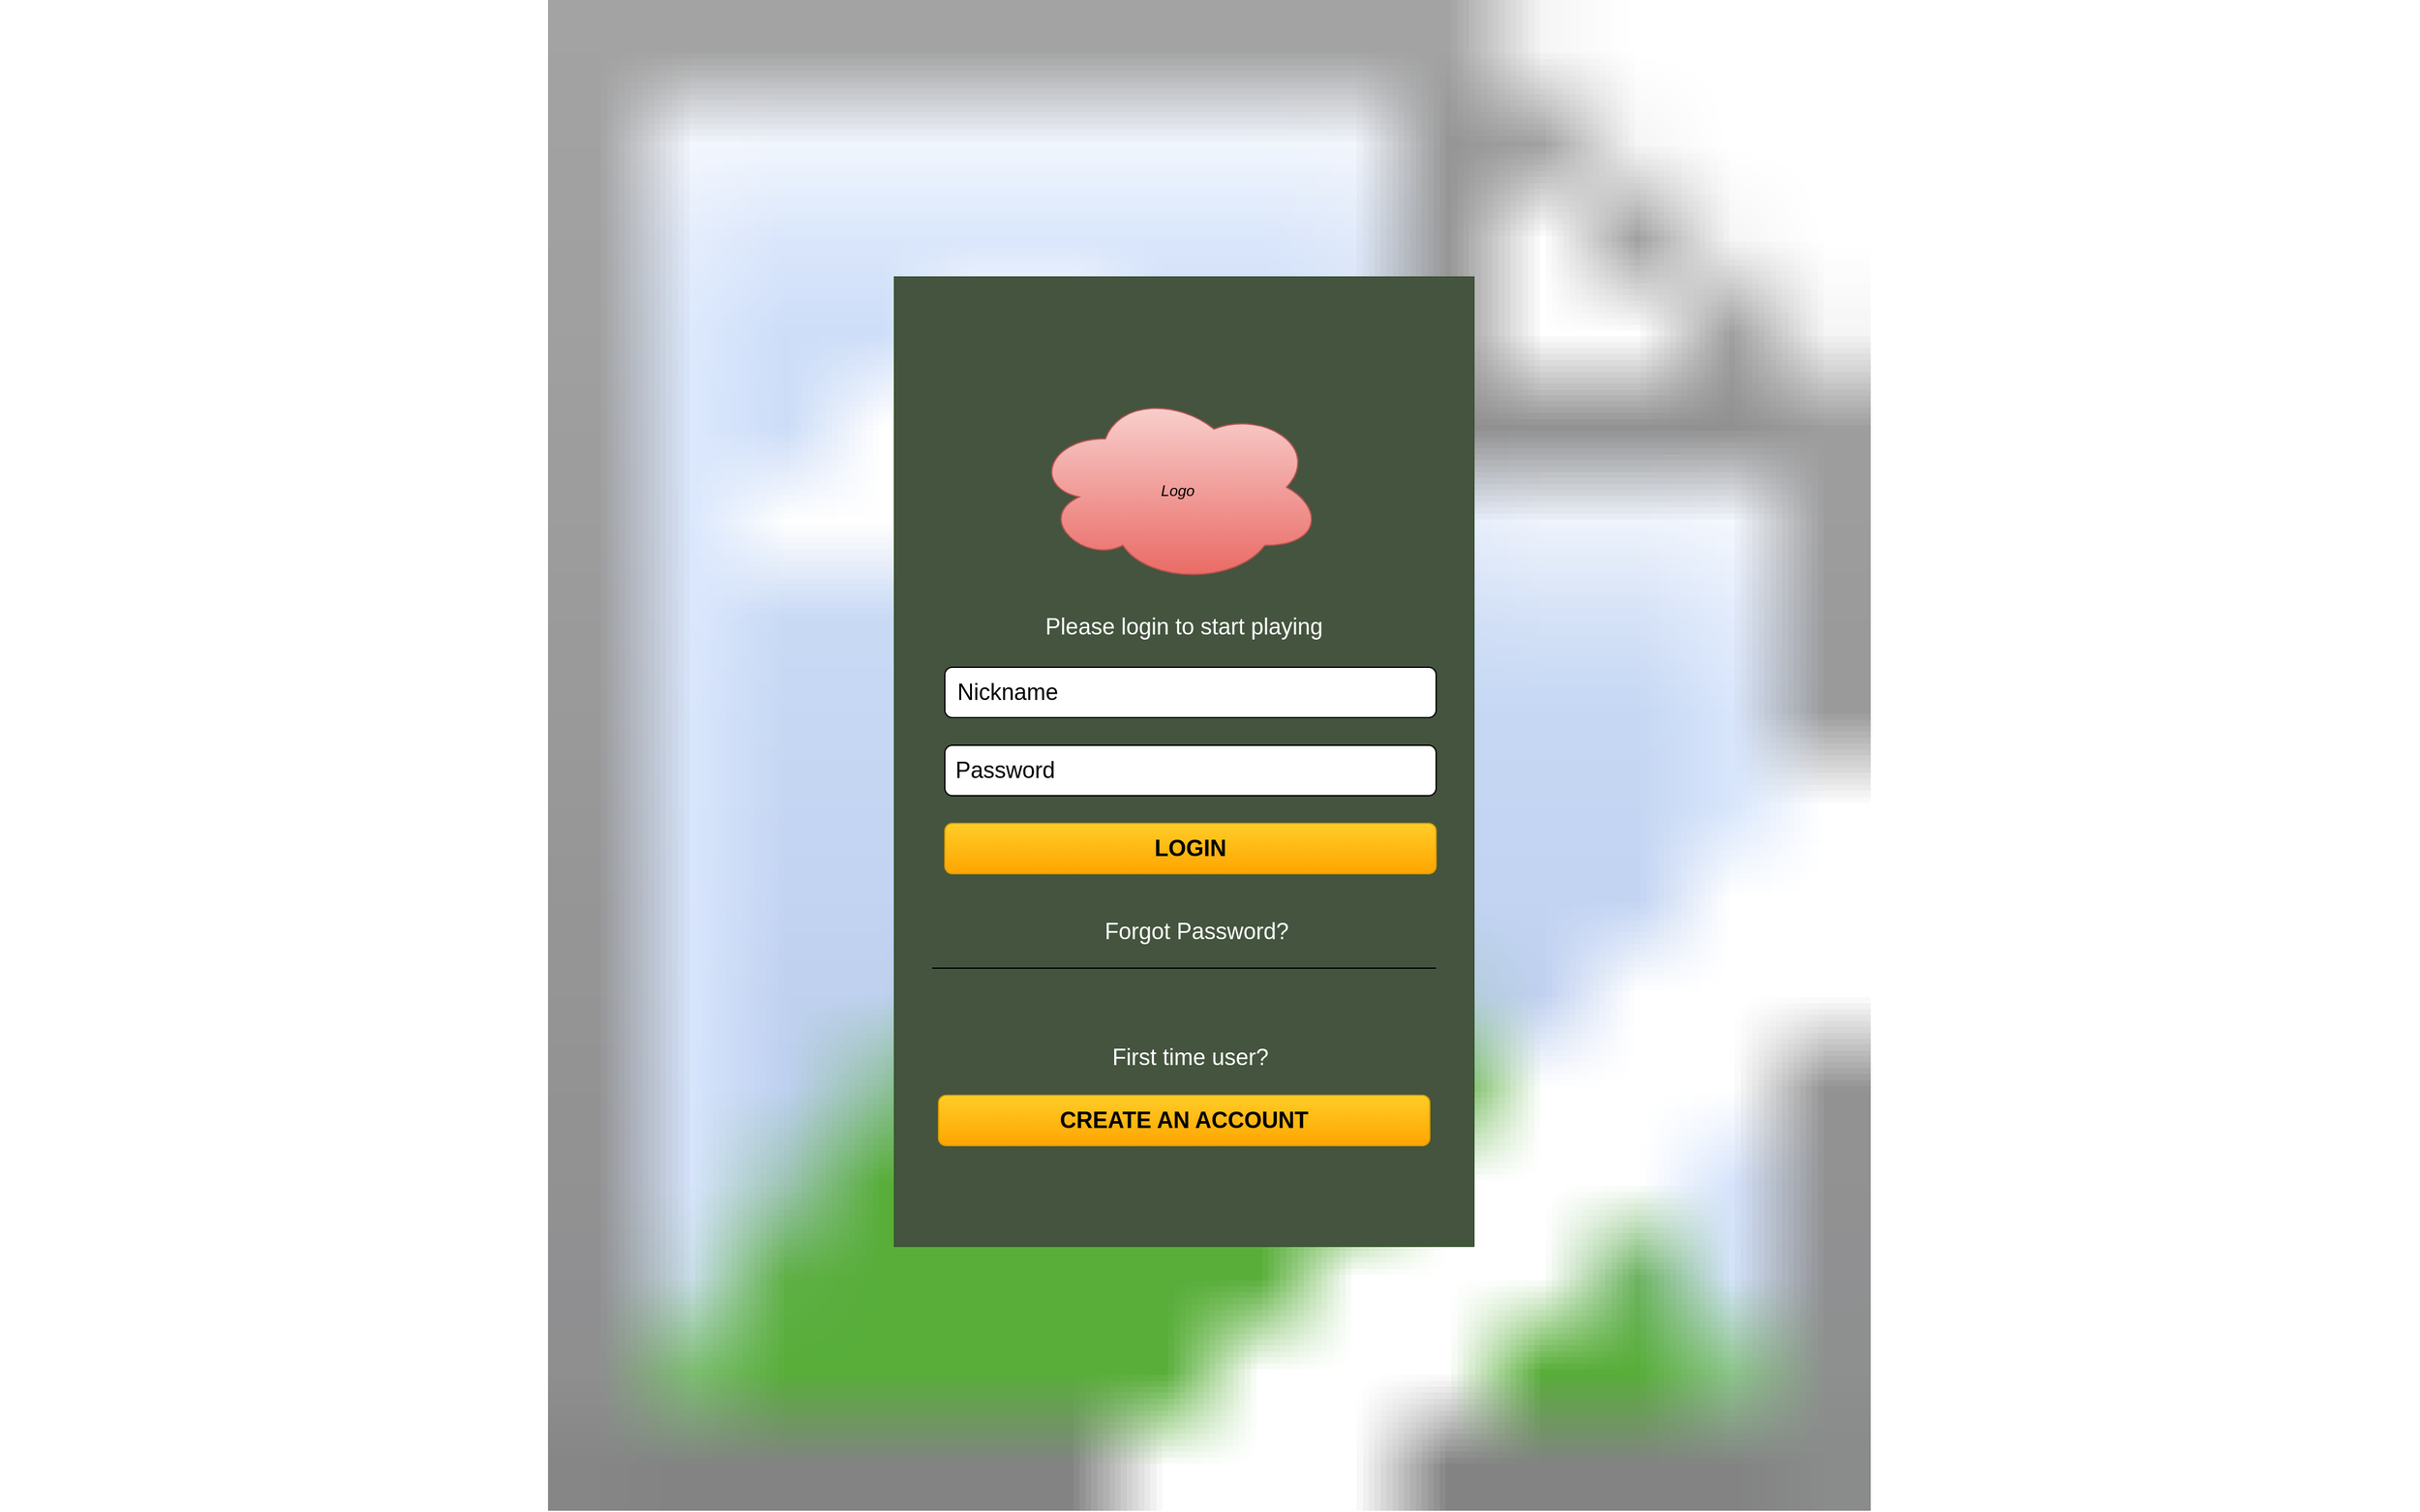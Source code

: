 <mxfile version="12.2.0" type="device" pages="1"><diagram id="QZPwXVN5u-O6jg0gxeVl" name="Page-1"><mxGraphModel dx="1038" dy="499" grid="1" gridSize="10" guides="1" tooltips="1" connect="1" arrows="1" fold="1" page="1" pageScale="1" pageWidth="850" pageHeight="1100" backgroundImage="{&quot;src&quot;:&quot;https://wallpapercave.com/wp/ZQXE9wI.jpg&quot;,&quot;width&quot;:&quot;1920&quot;,&quot;height&quot;:&quot;1200&quot;}" math="0" shadow="0"><root><mxCell id="0"/><mxCell id="1" parent="0"/><mxCell id="BoeuHYVEoTVG4L5yt1fr-21" value="" style="rounded=1;whiteSpace=wrap;html=1;" parent="1" vertex="1"><mxGeometry x="720" y="470" width="280" height="40" as="geometry"/></mxCell><mxCell id="BoeuHYVEoTVG4L5yt1fr-22" value="&lt;font style=&quot;font-size: 18px&quot;&gt;Login&lt;/font&gt;" style="text;html=1;strokeColor=none;fillColor=none;align=center;verticalAlign=middle;whiteSpace=wrap;rounded=0;" parent="1" vertex="1"><mxGeometry x="735" y="472.5" width="250" height="35" as="geometry"/></mxCell><mxCell id="BoeuHYVEoTVG4L5yt1fr-24" value="" style="rounded=0;whiteSpace=wrap;html=1;fillColor=#44543E;strokeColor=#3A5431;fontColor=#ffffff;" parent="1" vertex="1"><mxGeometry x="710" y="220" width="460" height="770" as="geometry"/></mxCell><mxCell id="BoeuHYVEoTVG4L5yt1fr-25" value="" style="ellipse;shape=cloud;whiteSpace=wrap;html=1;gradientColor=#ea6b66;fillColor=#f8cecc;strokeColor=#b85450;" parent="1" vertex="1"><mxGeometry x="820" y="310" width="230" height="154" as="geometry"/></mxCell><mxCell id="BoeuHYVEoTVG4L5yt1fr-26" value="&lt;i&gt;Logo&lt;/i&gt;" style="text;html=1;strokeColor=none;fillColor=none;align=center;verticalAlign=middle;whiteSpace=wrap;rounded=0;" parent="1" vertex="1"><mxGeometry x="915" y="380" width="40" height="20" as="geometry"/></mxCell><mxCell id="BoeuHYVEoTVG4L5yt1fr-27" value="&lt;font style=&quot;font-size: 18px&quot;&gt;Please login to start playing&lt;/font&gt;" style="text;html=1;align=center;verticalAlign=middle;whiteSpace=wrap;rounded=0;fontColor=#FFFFFF;" parent="1" vertex="1"><mxGeometry x="790" y="488" width="300" height="20" as="geometry"/></mxCell><mxCell id="BoeuHYVEoTVG4L5yt1fr-28" value="" style="rounded=1;whiteSpace=wrap;html=1;" parent="1" vertex="1"><mxGeometry x="750" y="530" width="390" height="40" as="geometry"/></mxCell><mxCell id="BoeuHYVEoTVG4L5yt1fr-29" value="" style="rounded=1;whiteSpace=wrap;html=1;" parent="1" vertex="1"><mxGeometry x="750" y="592" width="390" height="40" as="geometry"/></mxCell><mxCell id="BoeuHYVEoTVG4L5yt1fr-30" value="" style="rounded=1;whiteSpace=wrap;html=1;gradientColor=#ffa500;fillColor=#ffcd28;strokeColor=#d79b00;" parent="1" vertex="1"><mxGeometry x="750" y="654" width="390" height="40" as="geometry"/></mxCell><mxCell id="BoeuHYVEoTVG4L5yt1fr-31" value="&lt;font style=&quot;font-size: 18px&quot;&gt;Nickname&lt;/font&gt;" style="text;html=1;strokeColor=none;fillColor=none;align=center;verticalAlign=middle;whiteSpace=wrap;rounded=0;" parent="1" vertex="1"><mxGeometry x="780" y="540" width="40" height="20" as="geometry"/></mxCell><mxCell id="BoeuHYVEoTVG4L5yt1fr-32" value="&lt;font style=&quot;font-size: 18px&quot;&gt;Password&lt;/font&gt;" style="text;html=1;strokeColor=none;fillColor=none;align=center;verticalAlign=middle;whiteSpace=wrap;rounded=0;" parent="1" vertex="1"><mxGeometry x="778" y="602" width="40" height="20" as="geometry"/></mxCell><mxCell id="BoeuHYVEoTVG4L5yt1fr-33" value="&lt;font style=&quot;font-size: 18px&quot;&gt;&lt;b&gt;LOGIN&lt;/b&gt;&lt;/font&gt;" style="text;html=1;strokeColor=none;fillColor=none;align=center;verticalAlign=middle;whiteSpace=wrap;rounded=0;" parent="1" vertex="1"><mxGeometry x="760" y="664" width="370" height="20" as="geometry"/></mxCell><mxCell id="BoeuHYVEoTVG4L5yt1fr-34" value="&lt;font style=&quot;font-size: 18px&quot;&gt;Forgot Password?&lt;/font&gt;" style="text;html=1;strokeColor=none;fillColor=none;align=center;verticalAlign=middle;whiteSpace=wrap;rounded=0;fontColor=#FFFFFF;" parent="1" vertex="1"><mxGeometry x="860" y="730" width="180" height="20" as="geometry"/></mxCell><mxCell id="BoeuHYVEoTVG4L5yt1fr-41" value="" style="endArrow=none;html=1;" parent="1" edge="1"><mxGeometry width="50" height="50" relative="1" as="geometry"><mxPoint x="740" y="769" as="sourcePoint"/><mxPoint x="1140" y="769" as="targetPoint"/></mxGeometry></mxCell><mxCell id="BoeuHYVEoTVG4L5yt1fr-42" value="&lt;font color=&quot;#ffffff&quot; style=&quot;font-size: 18px&quot;&gt;First time user?&lt;/font&gt;" style="text;html=1;strokeColor=none;fillColor=none;align=center;verticalAlign=middle;whiteSpace=wrap;rounded=0;" parent="1" vertex="1"><mxGeometry x="860" y="830" width="170" height="20" as="geometry"/></mxCell><mxCell id="BoeuHYVEoTVG4L5yt1fr-46" value="&lt;font style=&quot;font-size: 18px&quot;&gt;&lt;b&gt;CREATE AN ACCOUNT&lt;/b&gt;&lt;/font&gt;" style="rounded=1;whiteSpace=wrap;html=1;gradientColor=#ffa500;fillColor=#ffcd28;strokeColor=#d79b00;" parent="1" vertex="1"><mxGeometry x="745" y="870" width="390" height="40" as="geometry"/></mxCell></root></mxGraphModel></diagram></mxfile>